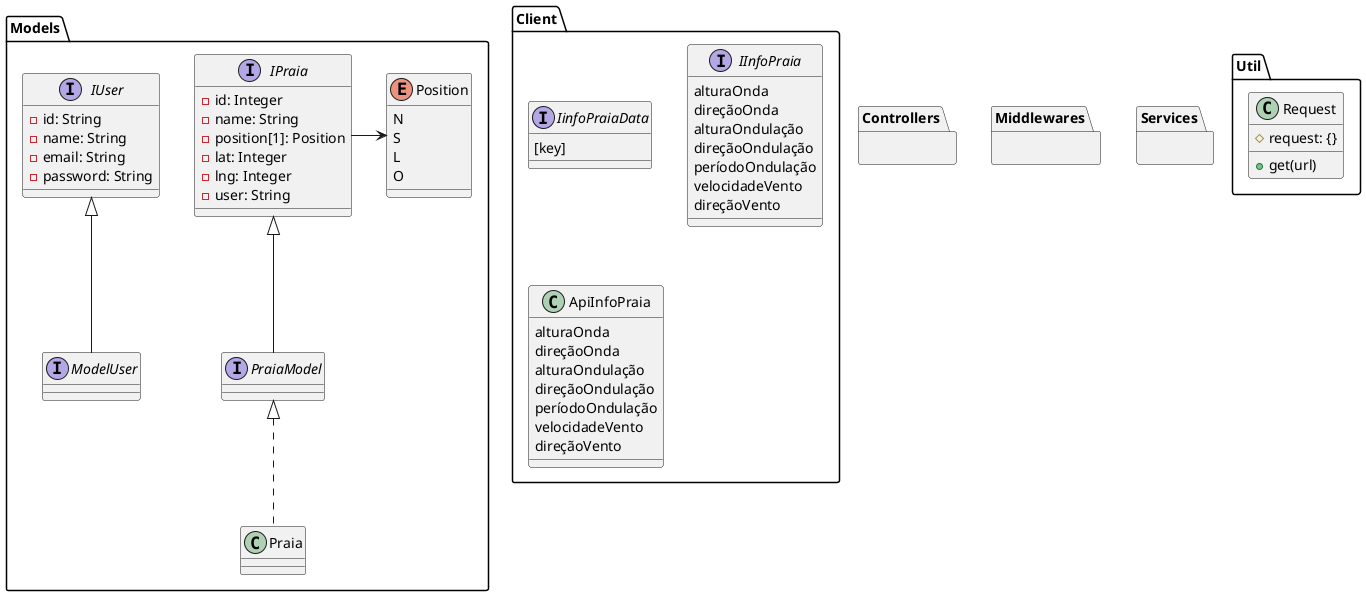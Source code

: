 @startuml class

package Util {
  class Request {
    #request: {}
    +get(url)
  }
}

package Client {
  
  interface IinfoPraiaData {
    [key]
  }

  interface IInfoPraia {
    alturaOnda
    direçãoOnda
    alturaOndulação
    direçãoOndulação
    períodoOndulação
    velocidadeVento
    direçãoVento 
  }

  class ApiInfoPraia {
    alturaOnda
    direçãoOnda
    alturaOndulação
    direçãoOndulação
    períodoOndulação
    velocidadeVento
    direçãoVento
  }
}
package Models {

  interface IUser {
    -id: String
    -name: String
    -email: String
    -password: String
  }

  interface ModelUser extends IUser {
    
  }

  enum Position {
    N
    S
    L
    O
  }

  interface IPraia {
    -id: Integer
    -name: String
    -position[1]: Position
    -lat: Integer
    -lng: Integer
    -user: String
  }

  IPraia -> Position

  interface PraiaModel extends IPraia

  class Praia implements PraiaModel
}
package Controllers {}
package Middlewares {}
package Services {}

@enduml